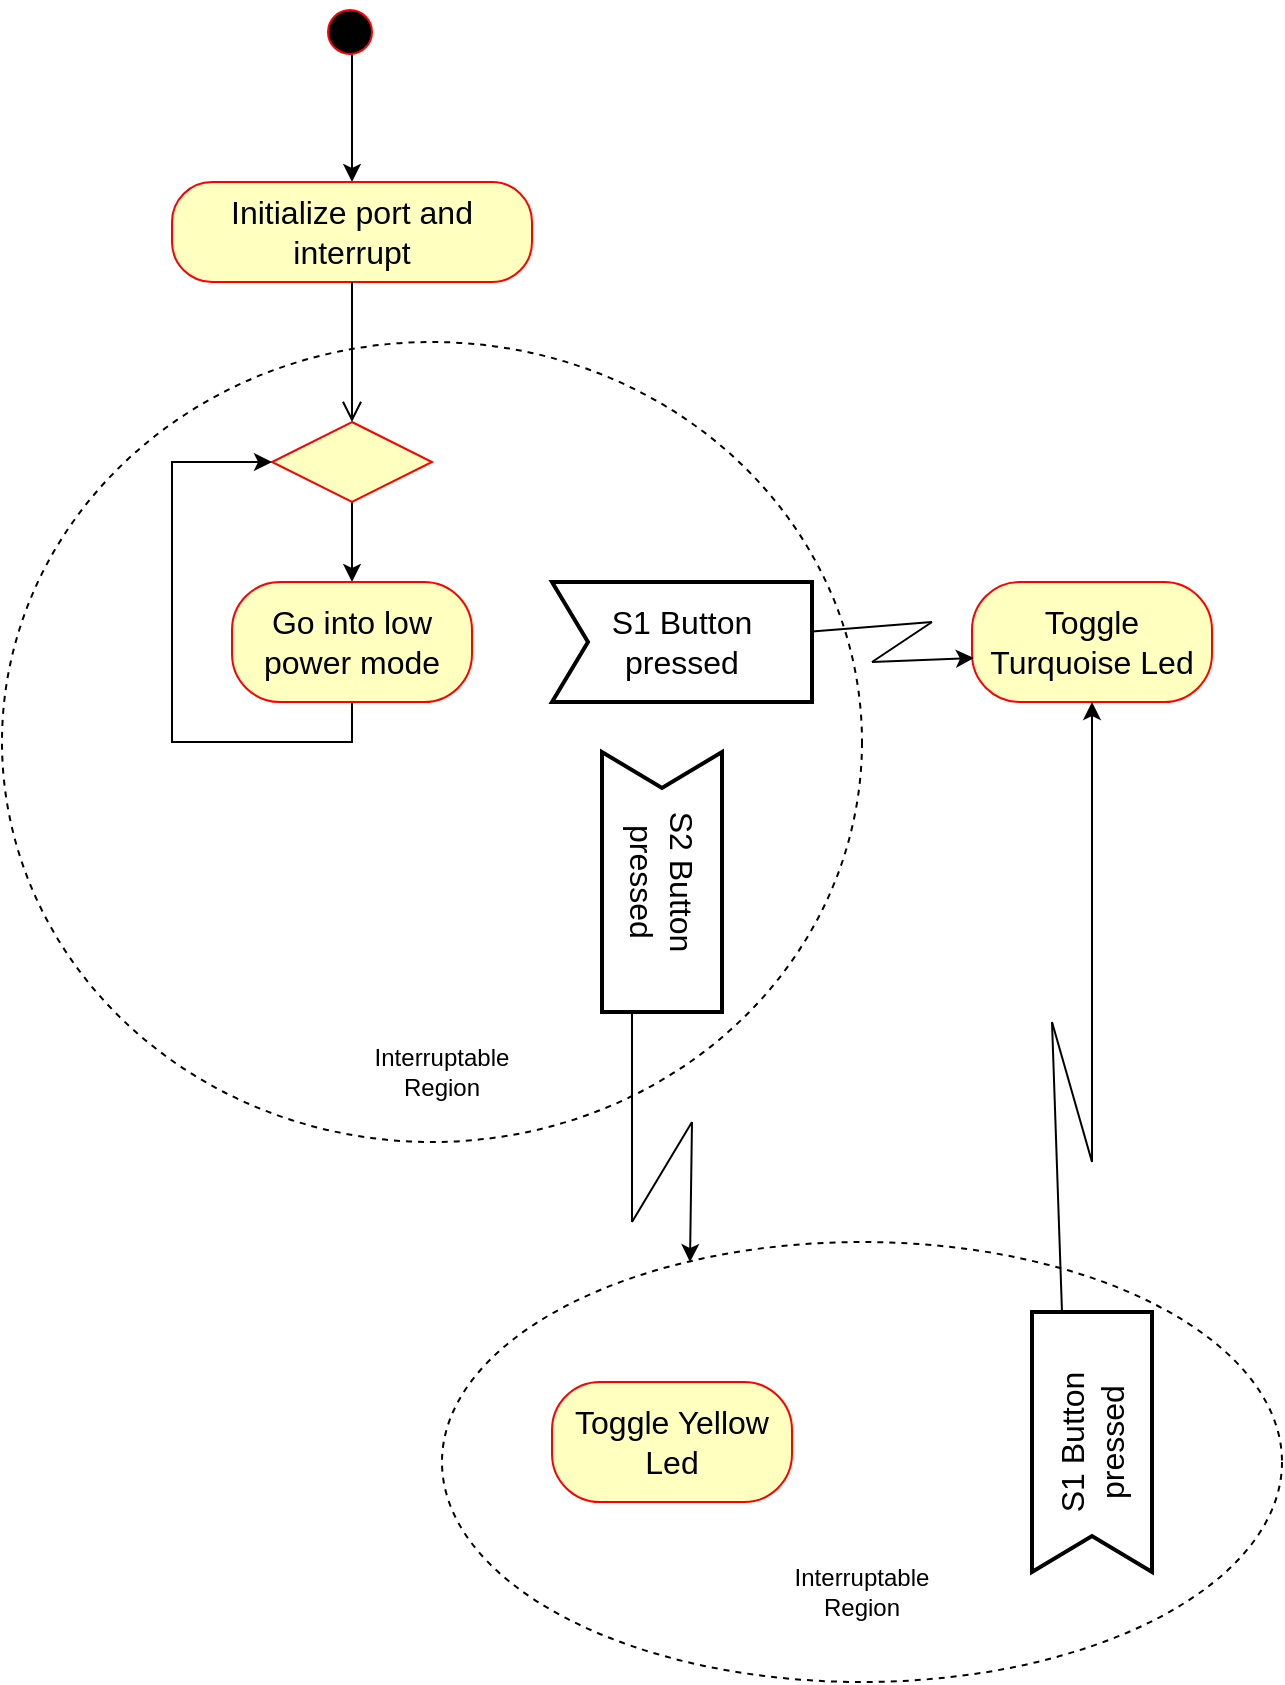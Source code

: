 <mxfile version="12.1.0" type="device" pages="1"><diagram id="46F2WqZ7AyFqsBBDwVRC" name="Page-1"><mxGraphModel dx="1426" dy="905" grid="1" gridSize="10" guides="1" tooltips="1" connect="1" arrows="1" fold="1" page="1" pageScale="1" pageWidth="850" pageHeight="1100" math="0" shadow="0"><root><mxCell id="0"/><mxCell id="1" parent="0"/><mxCell id="xyuM2p-cKG0V0mvexfrn-33" value="" style="ellipse;whiteSpace=wrap;html=1;dashed=1;" vertex="1" parent="1"><mxGeometry x="395" y="650" width="420" height="220" as="geometry"/></mxCell><mxCell id="xyuM2p-cKG0V0mvexfrn-18" value="" style="ellipse;whiteSpace=wrap;html=1;dashed=1;" vertex="1" parent="1"><mxGeometry x="175" y="200" width="430" height="400" as="geometry"/></mxCell><mxCell id="xyuM2p-cKG0V0mvexfrn-12" style="edgeStyle=orthogonalEdgeStyle;rounded=0;orthogonalLoop=1;jettySize=auto;html=1;exitX=0.533;exitY=0.871;exitDx=0;exitDy=0;entryX=0.5;entryY=0;entryDx=0;entryDy=0;strokeColor=#000000;exitPerimeter=0;" edge="1" parent="1" source="xyuM2p-cKG0V0mvexfrn-1" target="xyuM2p-cKG0V0mvexfrn-3"><mxGeometry relative="1" as="geometry"/></mxCell><mxCell id="xyuM2p-cKG0V0mvexfrn-1" value="" style="ellipse;html=1;shape=startState;fillColor=#000000;strokeColor=#ff0000;" vertex="1" parent="1"><mxGeometry x="334" y="30" width="30" height="30" as="geometry"/></mxCell><mxCell id="xyuM2p-cKG0V0mvexfrn-3" value="&lt;font style=&quot;font-size: 16px&quot;&gt;Initialize port and interrupt&lt;/font&gt;" style="rounded=1;whiteSpace=wrap;html=1;arcSize=40;fontColor=#000000;fillColor=#ffffc0;strokeColor=#ff0000;" vertex="1" parent="1"><mxGeometry x="260" y="120" width="180" height="50" as="geometry"/></mxCell><mxCell id="xyuM2p-cKG0V0mvexfrn-4" value="" style="edgeStyle=orthogonalEdgeStyle;html=1;verticalAlign=bottom;endArrow=open;endSize=8;strokeColor=#000000;entryX=0.5;entryY=0;entryDx=0;entryDy=0;" edge="1" source="xyuM2p-cKG0V0mvexfrn-3" parent="1" target="xyuM2p-cKG0V0mvexfrn-5"><mxGeometry relative="1" as="geometry"><mxPoint x="350" y="220" as="targetPoint"/></mxGeometry></mxCell><mxCell id="xyuM2p-cKG0V0mvexfrn-9" style="edgeStyle=orthogonalEdgeStyle;rounded=0;orthogonalLoop=1;jettySize=auto;html=1;exitX=0.5;exitY=1;exitDx=0;exitDy=0;entryX=0.5;entryY=0;entryDx=0;entryDy=0;" edge="1" parent="1" source="xyuM2p-cKG0V0mvexfrn-5" target="xyuM2p-cKG0V0mvexfrn-8"><mxGeometry relative="1" as="geometry"/></mxCell><mxCell id="xyuM2p-cKG0V0mvexfrn-5" value="" style="rhombus;whiteSpace=wrap;html=1;fillColor=#ffffc0;strokeColor=#ff0000;" vertex="1" parent="1"><mxGeometry x="310" y="240" width="80" height="40" as="geometry"/></mxCell><mxCell id="xyuM2p-cKG0V0mvexfrn-10" style="edgeStyle=orthogonalEdgeStyle;rounded=0;orthogonalLoop=1;jettySize=auto;html=1;exitX=0.5;exitY=1;exitDx=0;exitDy=0;entryX=0;entryY=0.5;entryDx=0;entryDy=0;" edge="1" parent="1" source="xyuM2p-cKG0V0mvexfrn-8" target="xyuM2p-cKG0V0mvexfrn-5"><mxGeometry relative="1" as="geometry"><mxPoint x="250" y="320" as="targetPoint"/><Array as="points"><mxPoint x="350" y="400"/><mxPoint x="260" y="400"/><mxPoint x="260" y="260"/></Array></mxGeometry></mxCell><mxCell id="xyuM2p-cKG0V0mvexfrn-8" value="&lt;font style=&quot;font-size: 16px&quot;&gt;Go into low power mode&lt;/font&gt;" style="rounded=1;whiteSpace=wrap;html=1;arcSize=40;fontColor=#000000;fillColor=#ffffc0;strokeColor=#ff0000;" vertex="1" parent="1"><mxGeometry x="290" y="320" width="120" height="60" as="geometry"/></mxCell><mxCell id="xyuM2p-cKG0V0mvexfrn-13" value="&lt;font style=&quot;font-size: 16px&quot;&gt;S1 Button pressed&lt;/font&gt;" style="html=1;shape=mxgraph.sysml.accEvent;strokeWidth=2;whiteSpace=wrap;align=center;" vertex="1" parent="1"><mxGeometry x="450" y="320" width="130" height="60" as="geometry"/></mxCell><mxCell id="xyuM2p-cKG0V0mvexfrn-14" value="&lt;span style=&quot;font-size: 16px&quot;&gt;Toggle Turquoise Led&lt;/span&gt;" style="rounded=1;whiteSpace=wrap;html=1;arcSize=40;fontColor=#000000;fillColor=#ffffc0;strokeColor=#ff0000;" vertex="1" parent="1"><mxGeometry x="660" y="320" width="120" height="60" as="geometry"/></mxCell><mxCell id="xyuM2p-cKG0V0mvexfrn-15" value="" style="endArrow=none;html=1;strokeColor=#000000;" edge="1" parent="1" source="xyuM2p-cKG0V0mvexfrn-13"><mxGeometry width="50" height="50" relative="1" as="geometry"><mxPoint x="250" y="480" as="sourcePoint"/><mxPoint x="640" y="340" as="targetPoint"/></mxGeometry></mxCell><mxCell id="xyuM2p-cKG0V0mvexfrn-16" value="" style="endArrow=none;html=1;strokeColor=#000000;" edge="1" parent="1"><mxGeometry width="50" height="50" relative="1" as="geometry"><mxPoint x="610" y="360" as="sourcePoint"/><mxPoint x="640" y="340" as="targetPoint"/></mxGeometry></mxCell><mxCell id="xyuM2p-cKG0V0mvexfrn-17" value="" style="endArrow=classic;html=1;strokeColor=#000000;entryX=0.008;entryY=0.634;entryDx=0;entryDy=0;entryPerimeter=0;" edge="1" parent="1" target="xyuM2p-cKG0V0mvexfrn-14"><mxGeometry width="50" height="50" relative="1" as="geometry"><mxPoint x="610" y="360" as="sourcePoint"/><mxPoint x="300" y="430" as="targetPoint"/></mxGeometry></mxCell><mxCell id="xyuM2p-cKG0V0mvexfrn-19" value="Interruptable Region" style="text;html=1;strokeColor=none;fillColor=none;align=center;verticalAlign=middle;whiteSpace=wrap;rounded=0;dashed=1;" vertex="1" parent="1"><mxGeometry x="355" y="540" width="80" height="50" as="geometry"/></mxCell><mxCell id="xyuM2p-cKG0V0mvexfrn-20" value="&lt;font style=&quot;font-size: 16px&quot;&gt;S2 Button pressed&lt;/font&gt;" style="html=1;shape=mxgraph.sysml.accEvent;strokeWidth=2;whiteSpace=wrap;align=center;rotation=90;" vertex="1" parent="1"><mxGeometry x="440" y="440" width="130" height="60" as="geometry"/></mxCell><mxCell id="xyuM2p-cKG0V0mvexfrn-21" value="&lt;font style=&quot;font-size: 16px&quot;&gt;Toggle Yellow Led&lt;/font&gt;" style="rounded=1;whiteSpace=wrap;html=1;arcSize=40;fontColor=#000000;fillColor=#ffffc0;strokeColor=#ff0000;" vertex="1" parent="1"><mxGeometry x="450" y="720" width="120" height="60" as="geometry"/></mxCell><mxCell id="xyuM2p-cKG0V0mvexfrn-25" value="&lt;font style=&quot;font-size: 16px&quot;&gt;S1 Button pressed&lt;/font&gt;" style="html=1;shape=mxgraph.sysml.accEvent;strokeWidth=2;whiteSpace=wrap;align=center;rotation=-90;" vertex="1" parent="1"><mxGeometry x="655" y="720" width="130" height="60" as="geometry"/></mxCell><mxCell id="xyuM2p-cKG0V0mvexfrn-26" value="" style="endArrow=none;html=1;strokeColor=#000000;entryX=1;entryY=0.75;entryDx=0;entryDy=0;entryPerimeter=0;" edge="1" parent="1" target="xyuM2p-cKG0V0mvexfrn-20"><mxGeometry width="50" height="50" relative="1" as="geometry"><mxPoint x="490" y="640" as="sourcePoint"/><mxPoint x="510" y="590" as="targetPoint"/></mxGeometry></mxCell><mxCell id="xyuM2p-cKG0V0mvexfrn-27" value="" style="endArrow=none;html=1;strokeColor=#000000;" edge="1" parent="1"><mxGeometry width="50" height="50" relative="1" as="geometry"><mxPoint x="490" y="640" as="sourcePoint"/><mxPoint x="520" y="590" as="targetPoint"/></mxGeometry></mxCell><mxCell id="xyuM2p-cKG0V0mvexfrn-28" value="" style="endArrow=classic;html=1;strokeColor=#000000;" edge="1" parent="1"><mxGeometry width="50" height="50" relative="1" as="geometry"><mxPoint x="520" y="590" as="sourcePoint"/><mxPoint x="519" y="660" as="targetPoint"/></mxGeometry></mxCell><mxCell id="xyuM2p-cKG0V0mvexfrn-29" value="" style="endArrow=none;html=1;strokeColor=#000000;exitX=1;exitY=0.25;exitDx=0;exitDy=0;exitPerimeter=0;" edge="1" parent="1" source="xyuM2p-cKG0V0mvexfrn-25"><mxGeometry width="50" height="50" relative="1" as="geometry"><mxPoint x="710" y="680" as="sourcePoint"/><mxPoint x="700" y="540" as="targetPoint"/></mxGeometry></mxCell><mxCell id="xyuM2p-cKG0V0mvexfrn-30" value="" style="endArrow=none;html=1;strokeColor=#000000;" edge="1" parent="1"><mxGeometry width="50" height="50" relative="1" as="geometry"><mxPoint x="700" y="540" as="sourcePoint"/><mxPoint x="720" y="610" as="targetPoint"/></mxGeometry></mxCell><mxCell id="xyuM2p-cKG0V0mvexfrn-31" value="" style="endArrow=classic;html=1;strokeColor=#000000;entryX=0.5;entryY=1;entryDx=0;entryDy=0;" edge="1" parent="1" target="xyuM2p-cKG0V0mvexfrn-14"><mxGeometry width="50" height="50" relative="1" as="geometry"><mxPoint x="720" y="610" as="sourcePoint"/><mxPoint x="770" y="560" as="targetPoint"/></mxGeometry></mxCell><mxCell id="xyuM2p-cKG0V0mvexfrn-34" value="Interruptable Region" style="text;html=1;strokeColor=none;fillColor=none;align=center;verticalAlign=middle;whiteSpace=wrap;rounded=0;dashed=1;" vertex="1" parent="1"><mxGeometry x="565" y="800" width="80" height="50" as="geometry"/></mxCell></root></mxGraphModel></diagram></mxfile>